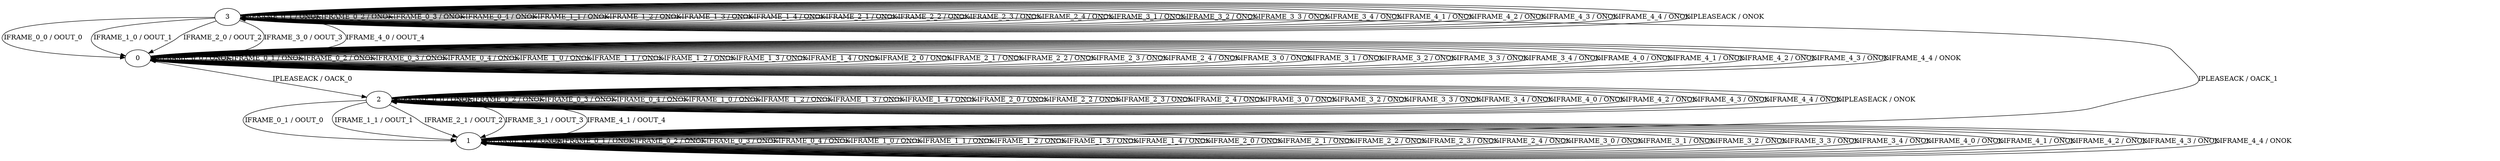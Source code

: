 digraph {
3
0
1
2
3 -> 0 [label="IFRAME_0_0 / OOUT_0"]
3 -> 3 [label="IFRAME_0_1 / ONOK"]
3 -> 3 [label="IFRAME_0_2 / ONOK"]
3 -> 3 [label="IFRAME_0_3 / ONOK"]
3 -> 3 [label="IFRAME_0_4 / ONOK"]
3 -> 0 [label="IFRAME_1_0 / OOUT_1"]
3 -> 3 [label="IFRAME_1_1 / ONOK"]
3 -> 3 [label="IFRAME_1_2 / ONOK"]
3 -> 3 [label="IFRAME_1_3 / ONOK"]
3 -> 3 [label="IFRAME_1_4 / ONOK"]
3 -> 0 [label="IFRAME_2_0 / OOUT_2"]
3 -> 3 [label="IFRAME_2_1 / ONOK"]
3 -> 3 [label="IFRAME_2_2 / ONOK"]
3 -> 3 [label="IFRAME_2_3 / ONOK"]
3 -> 3 [label="IFRAME_2_4 / ONOK"]
3 -> 0 [label="IFRAME_3_0 / OOUT_3"]
3 -> 3 [label="IFRAME_3_1 / ONOK"]
3 -> 3 [label="IFRAME_3_2 / ONOK"]
3 -> 3 [label="IFRAME_3_3 / ONOK"]
3 -> 3 [label="IFRAME_3_4 / ONOK"]
3 -> 0 [label="IFRAME_4_0 / OOUT_4"]
3 -> 3 [label="IFRAME_4_1 / ONOK"]
3 -> 3 [label="IFRAME_4_2 / ONOK"]
3 -> 3 [label="IFRAME_4_3 / ONOK"]
3 -> 3 [label="IFRAME_4_4 / ONOK"]
3 -> 3 [label="IPLEASEACK / ONOK"]
0 -> 0 [label="IFRAME_0_0 / ONOK"]
0 -> 0 [label="IFRAME_0_1 / ONOK"]
0 -> 0 [label="IFRAME_0_2 / ONOK"]
0 -> 0 [label="IFRAME_0_3 / ONOK"]
0 -> 0 [label="IFRAME_0_4 / ONOK"]
0 -> 0 [label="IFRAME_1_0 / ONOK"]
0 -> 0 [label="IFRAME_1_1 / ONOK"]
0 -> 0 [label="IFRAME_1_2 / ONOK"]
0 -> 0 [label="IFRAME_1_3 / ONOK"]
0 -> 0 [label="IFRAME_1_4 / ONOK"]
0 -> 0 [label="IFRAME_2_0 / ONOK"]
0 -> 0 [label="IFRAME_2_1 / ONOK"]
0 -> 0 [label="IFRAME_2_2 / ONOK"]
0 -> 0 [label="IFRAME_2_3 / ONOK"]
0 -> 0 [label="IFRAME_2_4 / ONOK"]
0 -> 0 [label="IFRAME_3_0 / ONOK"]
0 -> 0 [label="IFRAME_3_1 / ONOK"]
0 -> 0 [label="IFRAME_3_2 / ONOK"]
0 -> 0 [label="IFRAME_3_3 / ONOK"]
0 -> 0 [label="IFRAME_3_4 / ONOK"]
0 -> 0 [label="IFRAME_4_0 / ONOK"]
0 -> 0 [label="IFRAME_4_1 / ONOK"]
0 -> 0 [label="IFRAME_4_2 / ONOK"]
0 -> 0 [label="IFRAME_4_3 / ONOK"]
0 -> 0 [label="IFRAME_4_4 / ONOK"]
0 -> 2 [label="IPLEASEACK / OACK_0"]
1 -> 1 [label="IFRAME_0_0 / ONOK"]
1 -> 1 [label="IFRAME_0_1 / ONOK"]
1 -> 1 [label="IFRAME_0_2 / ONOK"]
1 -> 1 [label="IFRAME_0_3 / ONOK"]
1 -> 1 [label="IFRAME_0_4 / ONOK"]
1 -> 1 [label="IFRAME_1_0 / ONOK"]
1 -> 1 [label="IFRAME_1_1 / ONOK"]
1 -> 1 [label="IFRAME_1_2 / ONOK"]
1 -> 1 [label="IFRAME_1_3 / ONOK"]
1 -> 1 [label="IFRAME_1_4 / ONOK"]
1 -> 1 [label="IFRAME_2_0 / ONOK"]
1 -> 1 [label="IFRAME_2_1 / ONOK"]
1 -> 1 [label="IFRAME_2_2 / ONOK"]
1 -> 1 [label="IFRAME_2_3 / ONOK"]
1 -> 1 [label="IFRAME_2_4 / ONOK"]
1 -> 1 [label="IFRAME_3_0 / ONOK"]
1 -> 1 [label="IFRAME_3_1 / ONOK"]
1 -> 1 [label="IFRAME_3_2 / ONOK"]
1 -> 1 [label="IFRAME_3_3 / ONOK"]
1 -> 1 [label="IFRAME_3_4 / ONOK"]
1 -> 1 [label="IFRAME_4_0 / ONOK"]
1 -> 1 [label="IFRAME_4_1 / ONOK"]
1 -> 1 [label="IFRAME_4_2 / ONOK"]
1 -> 1 [label="IFRAME_4_3 / ONOK"]
1 -> 1 [label="IFRAME_4_4 / ONOK"]
1 -> 3 [label="IPLEASEACK / OACK_1"]
2 -> 2 [label="IFRAME_0_0 / ONOK"]
2 -> 1 [label="IFRAME_0_1 / OOUT_0"]
2 -> 2 [label="IFRAME_0_2 / ONOK"]
2 -> 2 [label="IFRAME_0_3 / ONOK"]
2 -> 2 [label="IFRAME_0_4 / ONOK"]
2 -> 2 [label="IFRAME_1_0 / ONOK"]
2 -> 1 [label="IFRAME_1_1 / OOUT_1"]
2 -> 2 [label="IFRAME_1_2 / ONOK"]
2 -> 2 [label="IFRAME_1_3 / ONOK"]
2 -> 2 [label="IFRAME_1_4 / ONOK"]
2 -> 2 [label="IFRAME_2_0 / ONOK"]
2 -> 1 [label="IFRAME_2_1 / OOUT_2"]
2 -> 2 [label="IFRAME_2_2 / ONOK"]
2 -> 2 [label="IFRAME_2_3 / ONOK"]
2 -> 2 [label="IFRAME_2_4 / ONOK"]
2 -> 2 [label="IFRAME_3_0 / ONOK"]
2 -> 1 [label="IFRAME_3_1 / OOUT_3"]
2 -> 2 [label="IFRAME_3_2 / ONOK"]
2 -> 2 [label="IFRAME_3_3 / ONOK"]
2 -> 2 [label="IFRAME_3_4 / ONOK"]
2 -> 2 [label="IFRAME_4_0 / ONOK"]
2 -> 1 [label="IFRAME_4_1 / OOUT_4"]
2 -> 2 [label="IFRAME_4_2 / ONOK"]
2 -> 2 [label="IFRAME_4_3 / ONOK"]
2 -> 2 [label="IFRAME_4_4 / ONOK"]
2 -> 2 [label="IPLEASEACK / ONOK"]
}
